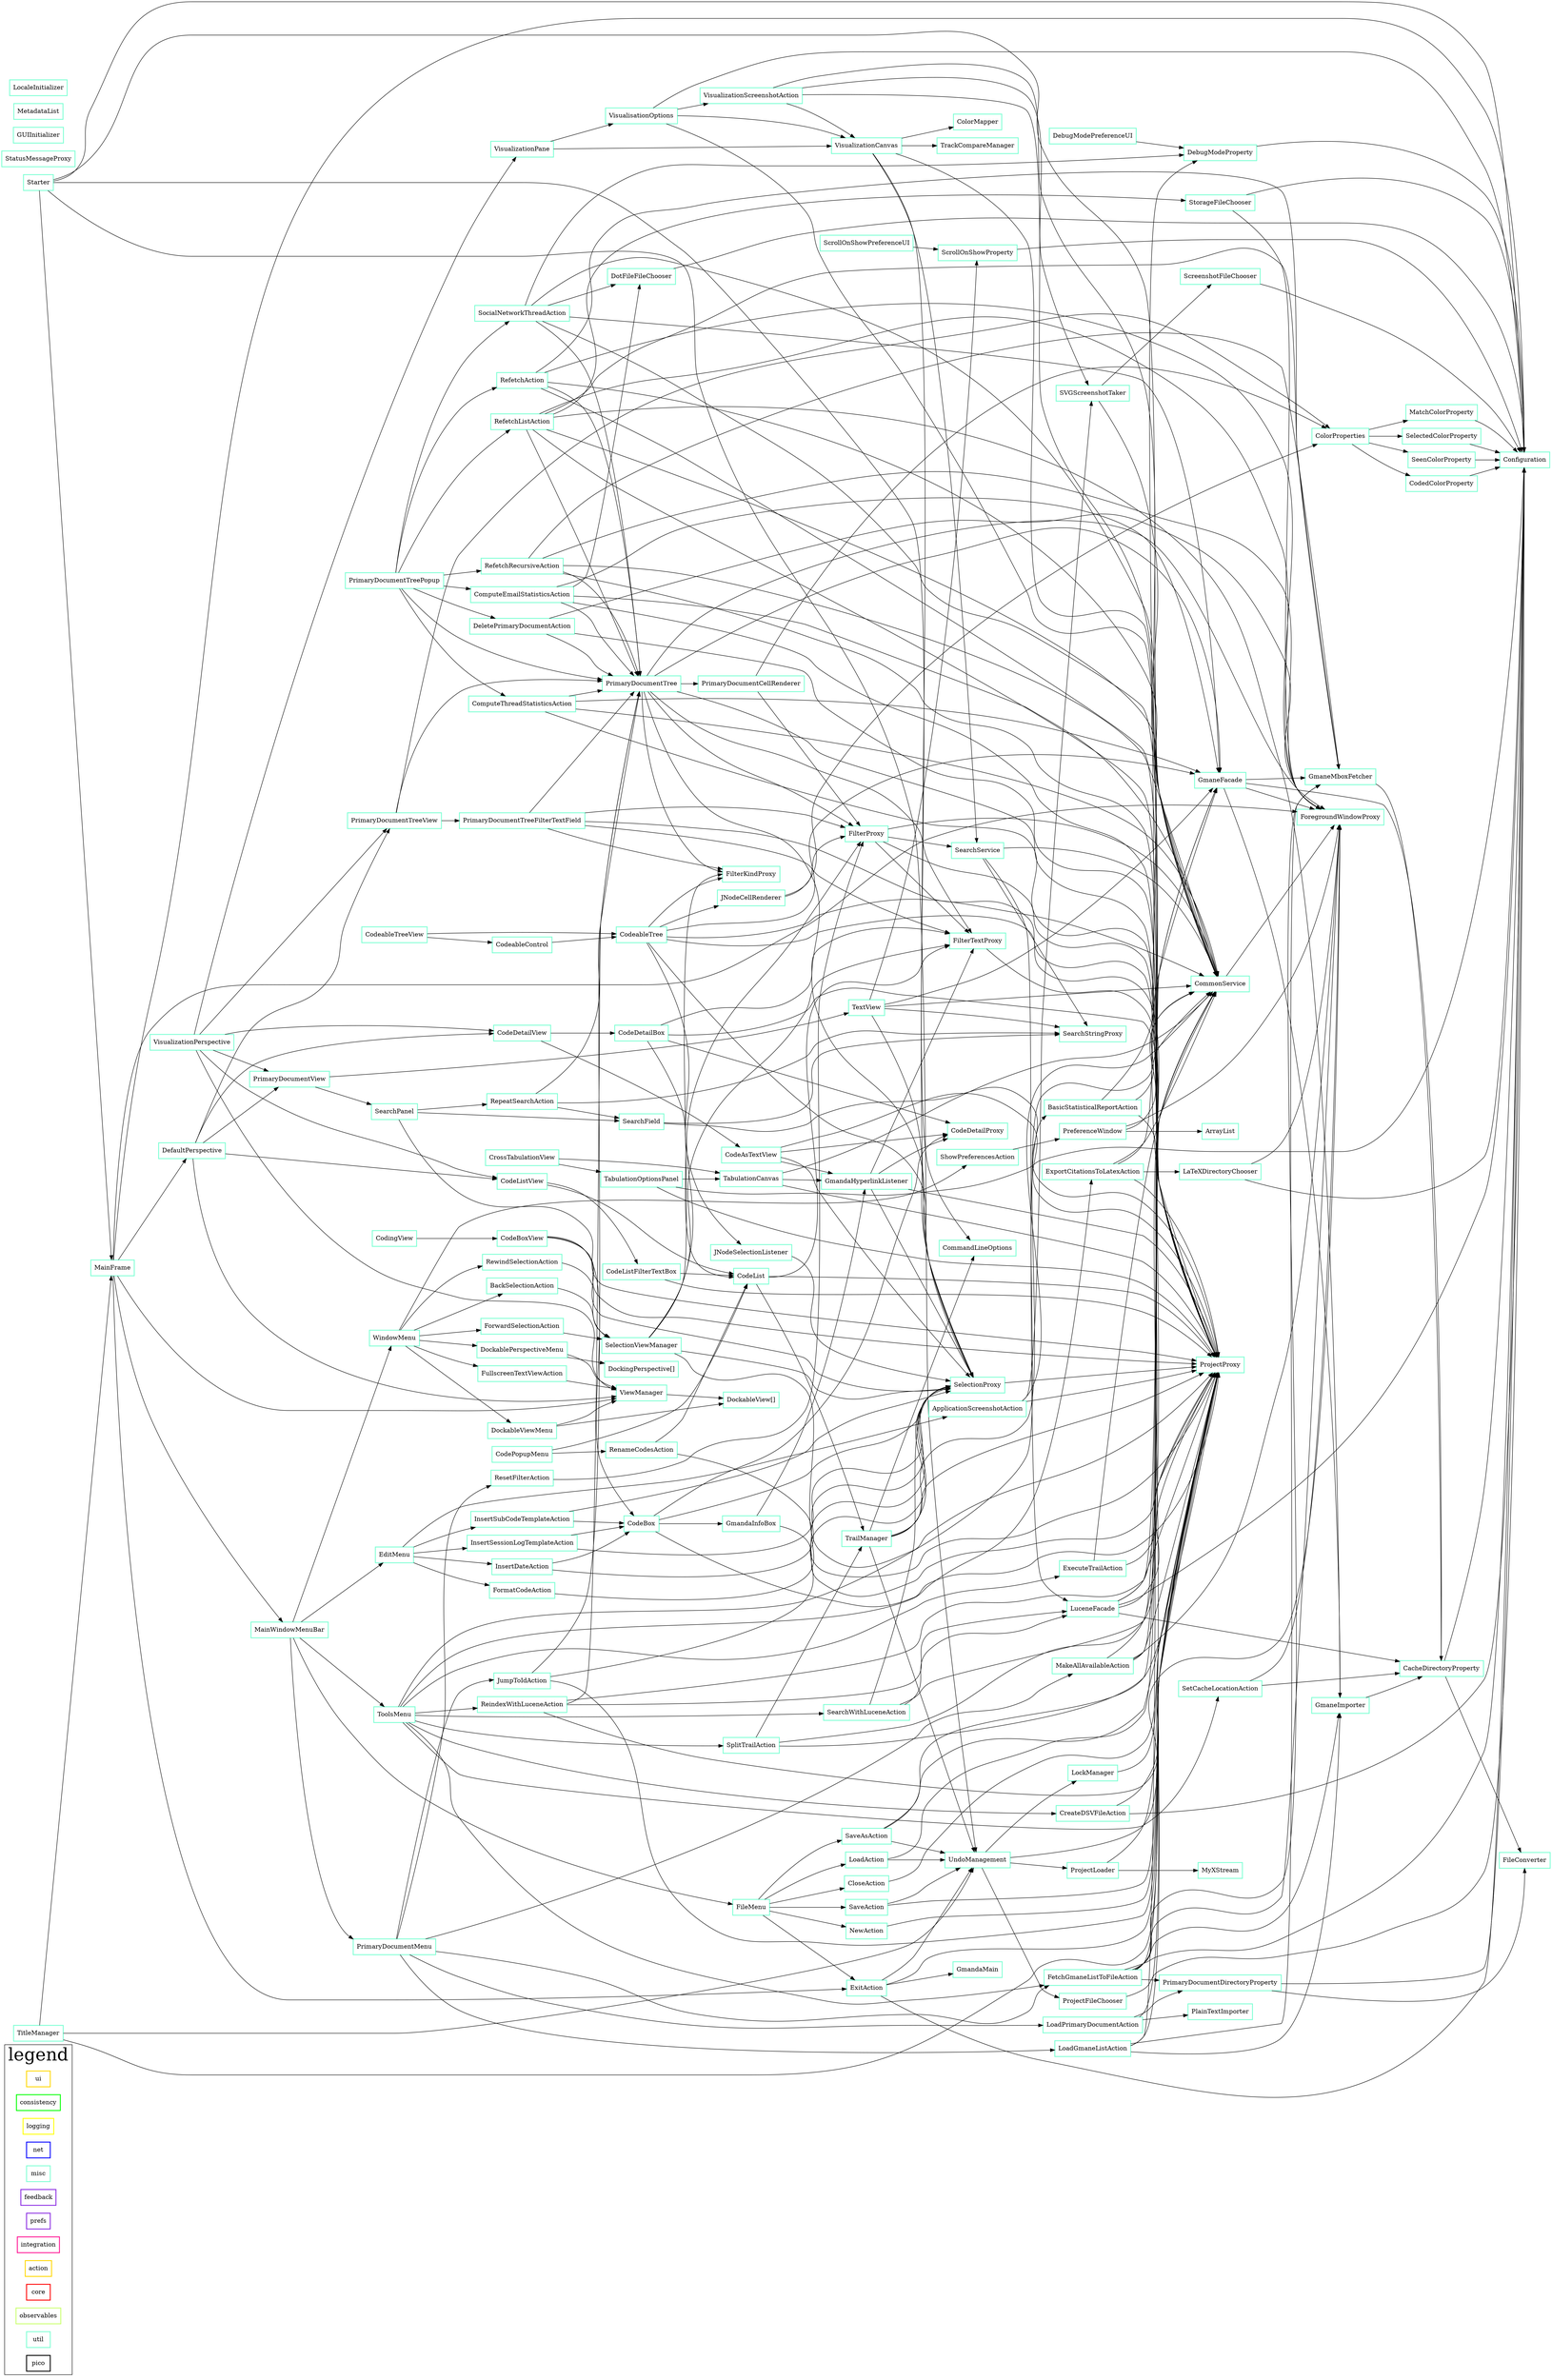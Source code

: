 digraph G {
  node [shape=box];
  rank=source;
  rankdir=LR;
  node[penwidth=2.0];
subgraph cluster0{
  style=rounded;  style=filled; bgcolor=white; fontsize=40;
  label="legend";
"ui" [color=gold1];
"consistency" [color=green];
"logging" [color=yellow];
"net" [color=blue];
"misc" [color=aquamarine];
"feedback" [color=blueviolet];
"prefs" [color=blueviolet];
"integration" [color=deeppink];
"action" [color=gold1];
"core" [color=red];
"observables" [color=darkolivegreen1];
"util" [color=aquamarine];
"pico" [color=black];
}
  "DockingPerspective[]" [color=aquamarine];
  "StatusMessageProxy" [color=aquamarine];
  "CodeList" [color=aquamarine];
  "FormatCodeAction" [color=aquamarine];
  "PreferenceWindow" [color=aquamarine];
  "ScreenshotFileChooser" [color=aquamarine];
  "PrimaryDocumentCellRenderer" [color=aquamarine];
  "PrimaryDocumentView" [color=aquamarine];
  "SearchStringProxy" [color=aquamarine];
  "MakeAllAvailableAction" [color=aquamarine];
  "RepeatSearchAction" [color=aquamarine];
  "SplitTrailAction" [color=aquamarine];
  "Starter" [color=aquamarine];
  "SaveAsAction" [color=aquamarine];
  "RewindSelectionAction" [color=aquamarine];
  "GmaneFacade" [color=aquamarine];
  "GUIInitializer" [color=aquamarine];
  "DockableView[]" [color=aquamarine];
  "RefetchListAction" [color=aquamarine];
  "CodeDetailView" [color=aquamarine];
  "DefaultPerspective" [color=aquamarine];
  "BackSelectionAction" [color=aquamarine];
  "SaveAction" [color=aquamarine];
  "TrailManager" [color=aquamarine];
  "ApplicationScreenshotAction" [color=aquamarine];
  "EditMenu" [color=aquamarine];
  "DockableViewMenu" [color=aquamarine];
  "StorageFileChooser" [color=aquamarine];
  "WindowMenu" [color=aquamarine];
  "CloseAction" [color=aquamarine];
  "CodeDetailBox" [color=aquamarine];
  "CodeableControl" [color=aquamarine];
  "TitleManager" [color=aquamarine];
  "PrimaryDocumentTreeView" [color=aquamarine];
  "SelectedColorProperty" [color=aquamarine];
  "LuceneFacade" [color=aquamarine];
  "VisualizationPerspective" [color=aquamarine];
  "DebugModeProperty" [color=aquamarine];
  "PrimaryDocumentTreeFilterTextField" [color=aquamarine];
  "InsertDateAction" [color=aquamarine];
  "PrimaryDocumentDirectoryProperty" [color=aquamarine];
  "GmandaHyperlinkListener" [color=aquamarine];
  "VisualizationPane" [color=aquamarine];
  "VisualizationScreenshotAction" [color=aquamarine];
  "PrimaryDocumentTreePopup" [color=aquamarine];
  "LoadAction" [color=aquamarine];
  "ForwardSelectionAction" [color=aquamarine];
  "SelectionProxy" [color=aquamarine];
  "RenameCodesAction" [color=aquamarine];
  "CrossTabulationView" [color=aquamarine];
  "MainWindowMenuBar" [color=aquamarine];
  "ProjectFileChooser" [color=aquamarine];
  "CacheDirectoryProperty" [color=aquamarine];
  "SVGScreenshotTaker" [color=aquamarine];
  "DotFileFileChooser" [color=aquamarine];
  "TabulationCanvas" [color=aquamarine];
  "InsertSubCodeTemplateAction" [color=aquamarine];
  "LoadGmaneListAction" [color=aquamarine];
  "VisualisationOptions" [color=aquamarine];
  "ViewManager" [color=aquamarine];
  "SelectionViewManager" [color=aquamarine];
  "ScrollOnShowPreferenceUI" [color=aquamarine];
  "LoadPrimaryDocumentAction" [color=aquamarine];
  "DeletePrimaryDocumentAction" [color=aquamarine];
  "SocialNetworkThreadAction" [color=aquamarine];
  "ColorProperties" [color=aquamarine];
  "JNodeSelectionListener" [color=aquamarine];
  "CodingView" [color=aquamarine];
  "ProjectProxy" [color=aquamarine];
  "SearchField" [color=aquamarine];
  "CodeDetailProxy" [color=aquamarine];
  "SearchPanel" [color=aquamarine];
  "FileMenu" [color=aquamarine];
  "MainFrame" [color=aquamarine];
  "CodeListFilterTextBox" [color=aquamarine];
  "RefetchAction" [color=aquamarine];
  "BasicStatisticalReportAction" [color=aquamarine];
  "GmandaInfoBox" [color=aquamarine];
  "GmandaMain" [color=aquamarine];
  "UndoManagement" [color=aquamarine];
  "ArrayList" [color=aquamarine];
  "ResetFilterAction" [color=aquamarine];
  "SeenColorProperty" [color=aquamarine];
  "ProjectLoader" [color=aquamarine];
  "ScrollOnShowProperty" [color=aquamarine];
  "MetadataList" [color=aquamarine];
  "DebugModePreferenceUI" [color=aquamarine];
  "CodeAsTextView" [color=aquamarine];
  "ColorMapper" [color=aquamarine];
  "TabulationOptionsPanel" [color=aquamarine];
  "MyXStream" [color=aquamarine];
  "TrackCompareManager" [color=aquamarine];
  "CodePopupMenu" [color=aquamarine];
  "PrimaryDocumentTree" [color=aquamarine];
  "DockablePerspectiveMenu" [color=aquamarine];
  "CodedColorProperty" [color=aquamarine];
  "FilterProxy" [color=aquamarine];
  "GmaneImporter" [color=aquamarine];
  "MatchColorProperty" [color=aquamarine];
  "CreateDSVFileAction" [color=aquamarine];
  "JumpToIdAction" [color=aquamarine];
  "CommandLineOptions" [color=aquamarine];
  "InsertSessionLogTemplateAction" [color=aquamarine];
  "ReindexWithLuceneAction" [color=aquamarine];
  "ComputeEmailStatisticsAction" [color=aquamarine];
  "TextView" [color=aquamarine];
  "CommonService" [color=aquamarine];
  "ToolsMenu" [color=aquamarine];
  "LocaleInitializer" [color=aquamarine];
  "ExportCitationsToLatexAction" [color=aquamarine];
  "LockManager" [color=aquamarine];
  "VisualizationCanvas" [color=aquamarine];
  "FilterTextProxy" [color=aquamarine];
  "JNodeCellRenderer" [color=aquamarine];
  "SearchWithLuceneAction" [color=aquamarine];
  "ForegroundWindowProxy" [color=aquamarine];
  "ComputeThreadStatisticsAction" [color=aquamarine];
  "CodeableTree" [color=aquamarine];
  "CodeBox" [color=aquamarine];
  "CodeListView" [color=aquamarine];
  "SetCacheLocationAction" [color=aquamarine];
  "GmaneMboxFetcher" [color=aquamarine];
  "ExitAction" [color=aquamarine];
  "FileConverter" [color=aquamarine];
  "FilterKindProxy" [color=aquamarine];
  "CodeableTreeView" [color=aquamarine];
  "PrimaryDocumentMenu" [color=aquamarine];
  "ExecuteTrailAction" [color=aquamarine];
  "SearchService" [color=aquamarine];
  "NewAction" [color=aquamarine];
  "FetchGmaneListToFileAction" [color=aquamarine];
  "RefetchRecursiveAction" [color=aquamarine];
  "LaTeXDirectoryChooser" [color=aquamarine];
  "CodeBoxView" [color=aquamarine];
  "Configuration" [color=aquamarine];
  "PlainTextImporter" [color=aquamarine];
  "ShowPreferencesAction" [color=aquamarine];
  "FullscreenTextViewAction" [color=aquamarine];
  "ApplicationScreenshotAction" -> "CommonService";
  "ApplicationScreenshotAction" -> "ProjectProxy";
  "ApplicationScreenshotAction" -> "SVGScreenshotTaker";
  "BackSelectionAction" -> "SelectionViewManager";
  "BasicStatisticalReportAction" -> "CommonService";
  "BasicStatisticalReportAction" -> "GmaneFacade";
  "BasicStatisticalReportAction" -> "ProjectProxy";
  "CacheDirectoryProperty" -> "Configuration";
  "CacheDirectoryProperty" -> "FileConverter";
  "CloseAction" -> "ProjectProxy";
  "CodeAsTextView" -> "CodeDetailProxy";
  "CodeAsTextView" -> "GmandaHyperlinkListener";
  "CodeAsTextView" -> "ProjectProxy";
  "CodeAsTextView" -> "SelectionProxy";
  "CodeBox" -> "CodeDetailProxy";
  "CodeBox" -> "GmandaInfoBox";
  "CodeBox" -> "ProjectProxy";
  "CodeBox" -> "SelectionProxy";
  "CodeBoxView" -> "CodeBox";
  "CodeBoxView" -> "ProjectProxy";
  "CodeBoxView" -> "SelectionProxy";
  "CodeDetailBox" -> "CodeDetailProxy";
  "CodeDetailBox" -> "CodeList";
  "CodeDetailBox" -> "FilterTextProxy";
  "CodeDetailBox" -> "ProjectProxy";
  "CodeDetailView" -> "CodeAsTextView";
  "CodeDetailView" -> "CodeDetailBox";
  "CodeList" -> "FilterTextProxy";
  "CodeList" -> "ProjectProxy";
  "CodeList" -> "TrailManager";
  "CodeListFilterTextBox" -> "CodeList";
  "CodeListFilterTextBox" -> "ProjectProxy";
  "CodeListView" -> "CodeList";
  "CodeListView" -> "CodeListFilterTextBox";
  "CodePopupMenu" -> "CodeList";
  "CodePopupMenu" -> "RenameCodesAction";
  "CodeableControl" -> "CodeableTree";
  "CodeableTree" -> "CommonService";
  "CodeableTree" -> "FilterKindProxy";
  "CodeableTree" -> "GmaneFacade";
  "CodeableTree" -> "JNodeCellRenderer";
  "CodeableTree" -> "JNodeSelectionListener";
  "CodeableTree" -> "ProjectProxy";
  "CodeableTree" -> "SelectionProxy";
  "CodeableTreeView" -> "CodeableControl";
  "CodeableTreeView" -> "CodeableTree";
  "CodedColorProperty" -> "Configuration";
  "CodingView" -> "CodeBoxView";
  "ColorProperties" -> "CodedColorProperty";
  "ColorProperties" -> "MatchColorProperty";
  "ColorProperties" -> "SeenColorProperty";
  "ColorProperties" -> "SelectedColorProperty";
  "CommonService" -> "ForegroundWindowProxy";
  "ComputeEmailStatisticsAction" -> "CommonService";
  "ComputeEmailStatisticsAction" -> "DotFileFileChooser";
  "ComputeEmailStatisticsAction" -> "GmaneFacade";
  "ComputeEmailStatisticsAction" -> "PrimaryDocumentTree";
  "ComputeEmailStatisticsAction" -> "ProjectProxy";
  "ComputeThreadStatisticsAction" -> "CommonService";
  "ComputeThreadStatisticsAction" -> "GmaneFacade";
  "ComputeThreadStatisticsAction" -> "PrimaryDocumentTree";
  "ComputeThreadStatisticsAction" -> "ProjectProxy";
  "CreateDSVFileAction" -> "Configuration";
  "CreateDSVFileAction" -> "ProjectProxy";
  "CrossTabulationView" -> "TabulationCanvas";
  "CrossTabulationView" -> "TabulationOptionsPanel";
  "DebugModePreferenceUI" -> "DebugModeProperty";
  "DebugModeProperty" -> "Configuration";
  "DefaultPerspective" -> "CodeDetailView";
  "DefaultPerspective" -> "CodeListView";
  "DefaultPerspective" -> "PrimaryDocumentTreeView";
  "DefaultPerspective" -> "PrimaryDocumentView";
  "DefaultPerspective" -> "ViewManager";
  "DeletePrimaryDocumentAction" -> "ForegroundWindowProxy";
  "DeletePrimaryDocumentAction" -> "PrimaryDocumentTree";
  "DeletePrimaryDocumentAction" -> "ProjectProxy";
  "DockablePerspectiveMenu" -> "DockingPerspective[]";
  "DockablePerspectiveMenu" -> "ViewManager";
  "DockableViewMenu" -> "DockableView[]";
  "DockableViewMenu" -> "ViewManager";
  "DotFileFileChooser" -> "Configuration";
  "EditMenu" -> "ApplicationScreenshotAction";
  "EditMenu" -> "FormatCodeAction";
  "EditMenu" -> "InsertDateAction";
  "EditMenu" -> "InsertSessionLogTemplateAction";
  "EditMenu" -> "InsertSubCodeTemplateAction";
  "ExecuteTrailAction" -> "CommonService";
  "ExecuteTrailAction" -> "ProjectProxy";
  "ExitAction" -> "Configuration";
  "ExitAction" -> "GmandaMain";
  "ExitAction" -> "ProjectProxy";
  "ExitAction" -> "UndoManagement";
  "ExportCitationsToLatexAction" -> "CommonService";
  "ExportCitationsToLatexAction" -> "DebugModeProperty";
  "ExportCitationsToLatexAction" -> "LaTeXDirectoryChooser";
  "ExportCitationsToLatexAction" -> "ProjectProxy";
  "FetchGmaneListToFileAction" -> "Configuration";
  "FetchGmaneListToFileAction" -> "ForegroundWindowProxy";
  "FetchGmaneListToFileAction" -> "GmaneImporter";
  "FetchGmaneListToFileAction" -> "GmaneMboxFetcher";
  "FetchGmaneListToFileAction" -> "PrimaryDocumentDirectoryProperty";
  "FetchGmaneListToFileAction" -> "ProjectProxy";
  "FileMenu" -> "CloseAction";
  "FileMenu" -> "ExitAction";
  "FileMenu" -> "LoadAction";
  "FileMenu" -> "NewAction";
  "FileMenu" -> "SaveAction";
  "FileMenu" -> "SaveAsAction";
  "FilterProxy" -> "CommonService";
  "FilterProxy" -> "FilterTextProxy";
  "FilterProxy" -> "ProjectProxy";
  "FilterProxy" -> "SearchService";
  "FilterTextProxy" -> "ProjectProxy";
  "FormatCodeAction" -> "SelectionProxy";
  "ForwardSelectionAction" -> "SelectionViewManager";
  "FullscreenTextViewAction" -> "ViewManager";
  "GmandaHyperlinkListener" -> "CodeDetailProxy";
  "GmandaHyperlinkListener" -> "FilterTextProxy";
  "GmandaHyperlinkListener" -> "ProjectProxy";
  "GmandaHyperlinkListener" -> "SelectionProxy";
  "GmandaInfoBox" -> "GmandaHyperlinkListener";
  "GmandaInfoBox" -> "ProjectProxy";
  "GmaneFacade" -> "CacheDirectoryProperty";
  "GmaneFacade" -> "ForegroundWindowProxy";
  "GmaneFacade" -> "GmaneImporter";
  "GmaneFacade" -> "GmaneMboxFetcher";
  "GmaneImporter" -> "CacheDirectoryProperty";
  "GmaneMboxFetcher" -> "CacheDirectoryProperty";
  "InsertDateAction" -> "CodeBox";
  "InsertDateAction" -> "SelectionProxy";
  "InsertSessionLogTemplateAction" -> "CodeBox";
  "InsertSessionLogTemplateAction" -> "SelectionProxy";
  "InsertSubCodeTemplateAction" -> "CodeBox";
  "InsertSubCodeTemplateAction" -> "SelectionProxy";
  "JNodeCellRenderer" -> "ColorProperties";
  "JNodeCellRenderer" -> "FilterProxy";
  "JNodeSelectionListener" -> "SelectionProxy";
  "JumpToIdAction" -> "PrimaryDocumentTree";
  "JumpToIdAction" -> "ProjectProxy";
  "JumpToIdAction" -> "SelectionProxy";
  "LaTeXDirectoryChooser" -> "Configuration";
  "LaTeXDirectoryChooser" -> "ForegroundWindowProxy";
  "LoadAction" -> "CommonService";
  "LoadAction" -> "UndoManagement";
  "LoadGmaneListAction" -> "CommonService";
  "LoadGmaneListAction" -> "GmaneImporter";
  "LoadGmaneListAction" -> "GmaneMboxFetcher";
  "LoadGmaneListAction" -> "ProjectProxy";
  "LoadPrimaryDocumentAction" -> "PlainTextImporter";
  "LoadPrimaryDocumentAction" -> "PrimaryDocumentDirectoryProperty";
  "LoadPrimaryDocumentAction" -> "ProjectProxy";
  "LockManager" -> "ProjectProxy";
  "LuceneFacade" -> "CacheDirectoryProperty";
  "LuceneFacade" -> "CommonService";
  "LuceneFacade" -> "Configuration";
  "LuceneFacade" -> "GmaneFacade";
  "LuceneFacade" -> "ProjectProxy";
  "MainFrame" -> "Configuration";
  "MainFrame" -> "DefaultPerspective";
  "MainFrame" -> "ExitAction";
  "MainFrame" -> "ForegroundWindowProxy";
  "MainFrame" -> "MainWindowMenuBar";
  "MainFrame" -> "ViewManager";
  "MainWindowMenuBar" -> "EditMenu";
  "MainWindowMenuBar" -> "FileMenu";
  "MainWindowMenuBar" -> "PrimaryDocumentMenu";
  "MainWindowMenuBar" -> "ToolsMenu";
  "MainWindowMenuBar" -> "WindowMenu";
  "MakeAllAvailableAction" -> "CommonService";
  "MakeAllAvailableAction" -> "ForegroundWindowProxy";
  "MakeAllAvailableAction" -> "GmaneFacade";
  "MakeAllAvailableAction" -> "ProjectProxy";
  "MatchColorProperty" -> "Configuration";
  "NewAction" -> "ProjectProxy";
  "PreferenceWindow" -> "ArrayList";
  "PreferenceWindow" -> "CommonService";
  "PreferenceWindow" -> "ForegroundWindowProxy";
  "PrimaryDocumentCellRenderer" -> "ColorProperties";
  "PrimaryDocumentCellRenderer" -> "FilterProxy";
  "PrimaryDocumentDirectoryProperty" -> "Configuration";
  "PrimaryDocumentDirectoryProperty" -> "FileConverter";
  "PrimaryDocumentMenu" -> "FetchGmaneListToFileAction";
  "PrimaryDocumentMenu" -> "JumpToIdAction";
  "PrimaryDocumentMenu" -> "LoadGmaneListAction";
  "PrimaryDocumentMenu" -> "LoadPrimaryDocumentAction";
  "PrimaryDocumentMenu" -> "MakeAllAvailableAction";
  "PrimaryDocumentMenu" -> "ResetFilterAction";
  "PrimaryDocumentTree" -> "FilterKindProxy";
  "PrimaryDocumentTree" -> "FilterProxy";
  "PrimaryDocumentTree" -> "FilterTextProxy";
  "PrimaryDocumentTree" -> "ForegroundWindowProxy";
  "PrimaryDocumentTree" -> "GmaneFacade";
  "PrimaryDocumentTree" -> "PrimaryDocumentCellRenderer";
  "PrimaryDocumentTree" -> "ProjectProxy";
  "PrimaryDocumentTree" -> "SelectionProxy";
  "PrimaryDocumentTreeFilterTextField" -> "FilterKindProxy";
  "PrimaryDocumentTreeFilterTextField" -> "FilterProxy";
  "PrimaryDocumentTreeFilterTextField" -> "FilterTextProxy";
  "PrimaryDocumentTreeFilterTextField" -> "PrimaryDocumentTree";
  "PrimaryDocumentTreeFilterTextField" -> "ProjectProxy";
  "PrimaryDocumentTreePopup" -> "ComputeEmailStatisticsAction";
  "PrimaryDocumentTreePopup" -> "ComputeThreadStatisticsAction";
  "PrimaryDocumentTreePopup" -> "DeletePrimaryDocumentAction";
  "PrimaryDocumentTreePopup" -> "PrimaryDocumentTree";
  "PrimaryDocumentTreePopup" -> "RefetchAction";
  "PrimaryDocumentTreePopup" -> "RefetchListAction";
  "PrimaryDocumentTreePopup" -> "RefetchRecursiveAction";
  "PrimaryDocumentTreePopup" -> "SocialNetworkThreadAction";
  "PrimaryDocumentTreeView" -> "ColorProperties";
  "PrimaryDocumentTreeView" -> "PrimaryDocumentTree";
  "PrimaryDocumentTreeView" -> "PrimaryDocumentTreeFilterTextField";
  "PrimaryDocumentView" -> "SearchPanel";
  "PrimaryDocumentView" -> "TextView";
  "ProjectFileChooser" -> "Configuration";
  "ProjectLoader" -> "CommonService";
  "ProjectLoader" -> "MyXStream";
  "RefetchAction" -> "CommonService";
  "RefetchAction" -> "ForegroundWindowProxy";
  "RefetchAction" -> "GmaneMboxFetcher";
  "RefetchAction" -> "PrimaryDocumentTree";
  "RefetchAction" -> "ProjectProxy";
  "RefetchListAction" -> "CommonService";
  "RefetchListAction" -> "ForegroundWindowProxy";
  "RefetchListAction" -> "GmaneImporter";
  "RefetchListAction" -> "GmaneMboxFetcher";
  "RefetchListAction" -> "PrimaryDocumentTree";
  "RefetchListAction" -> "ProjectProxy";
  "RefetchListAction" -> "StorageFileChooser";
  "RefetchRecursiveAction" -> "CommonService";
  "RefetchRecursiveAction" -> "ForegroundWindowProxy";
  "RefetchRecursiveAction" -> "GmaneMboxFetcher";
  "RefetchRecursiveAction" -> "PrimaryDocumentTree";
  "RefetchRecursiveAction" -> "ProjectProxy";
  "ReindexWithLuceneAction" -> "ForegroundWindowProxy";
  "ReindexWithLuceneAction" -> "LuceneFacade";
  "ReindexWithLuceneAction" -> "PrimaryDocumentTree";
  "ReindexWithLuceneAction" -> "ProjectProxy";
  "RenameCodesAction" -> "CodeList";
  "RenameCodesAction" -> "ProjectProxy";
  "RepeatSearchAction" -> "PrimaryDocumentTree";
  "RepeatSearchAction" -> "SearchField";
  "RepeatSearchAction" -> "SearchStringProxy";
  "ResetFilterAction" -> "FilterProxy";
  "RewindSelectionAction" -> "SelectionViewManager";
  "SVGScreenshotTaker" -> "CommonService";
  "SVGScreenshotTaker" -> "ScreenshotFileChooser";
  "SaveAction" -> "ProjectProxy";
  "SaveAction" -> "UndoManagement";
  "SaveAsAction" -> "CommonService";
  "SaveAsAction" -> "ProjectProxy";
  "SaveAsAction" -> "UndoManagement";
  "ScreenshotFileChooser" -> "Configuration";
  "ScrollOnShowPreferenceUI" -> "ScrollOnShowProperty";
  "ScrollOnShowProperty" -> "Configuration";
  "SearchField" -> "ProjectProxy";
  "SearchField" -> "SearchStringProxy";
  "SearchPanel" -> "ProjectProxy";
  "SearchPanel" -> "RepeatSearchAction";
  "SearchPanel" -> "SearchField";
  "SearchService" -> "CommonService";
  "SearchService" -> "LuceneFacade";
  "SearchService" -> "SearchStringProxy";
  "SearchWithLuceneAction" -> "LuceneFacade";
  "SearchWithLuceneAction" -> "ProjectProxy";
  "SearchWithLuceneAction" -> "SelectionProxy";
  "SeenColorProperty" -> "Configuration";
  "SelectedColorProperty" -> "Configuration";
  "SelectionProxy" -> "ProjectProxy";
  "SelectionViewManager" -> "FilterKindProxy";
  "SelectionViewManager" -> "FilterProxy";
  "SelectionViewManager" -> "FilterTextProxy";
  "SelectionViewManager" -> "ProjectProxy";
  "SelectionViewManager" -> "SelectionProxy";
  "SetCacheLocationAction" -> "CacheDirectoryProperty";
  "SetCacheLocationAction" -> "ForegroundWindowProxy";
  "ShowPreferencesAction" -> "PreferenceWindow";
  "SocialNetworkThreadAction" -> "CommonService";
  "SocialNetworkThreadAction" -> "DebugModeProperty";
  "SocialNetworkThreadAction" -> "DotFileFileChooser";
  "SocialNetworkThreadAction" -> "GmaneFacade";
  "SocialNetworkThreadAction" -> "PrimaryDocumentTree";
  "SocialNetworkThreadAction" -> "ProjectProxy";
  "SplitTrailAction" -> "CommonService";
  "SplitTrailAction" -> "ProjectProxy";
  "SplitTrailAction" -> "TrailManager";
  "Starter" -> "CommandLineOptions";
  "Starter" -> "CommonService";
  "Starter" -> "Configuration";
  "Starter" -> "MainFrame";
  "Starter" -> "UndoManagement";
  "StorageFileChooser" -> "Configuration";
  "StorageFileChooser" -> "ForegroundWindowProxy";
  "TabulationCanvas" -> "CommonService";
  "TabulationCanvas" -> "GmandaHyperlinkListener";
  "TabulationCanvas" -> "ProjectProxy";
  "TabulationOptionsPanel" -> "Configuration";
  "TabulationOptionsPanel" -> "ProjectProxy";
  "TabulationOptionsPanel" -> "TabulationCanvas";
  "TextView" -> "CommonService";
  "TextView" -> "GmaneFacade";
  "TextView" -> "ScrollOnShowProperty";
  "TextView" -> "SearchStringProxy";
  "TextView" -> "SelectionProxy";
  "TitleManager" -> "MainFrame";
  "TitleManager" -> "ProjectProxy";
  "TitleManager" -> "UndoManagement";
  "ToolsMenu" -> "BasicStatisticalReportAction";
  "ToolsMenu" -> "CreateDSVFileAction";
  "ToolsMenu" -> "ExecuteTrailAction";
  "ToolsMenu" -> "ExportCitationsToLatexAction";
  "ToolsMenu" -> "FetchGmaneListToFileAction";
  "ToolsMenu" -> "ReindexWithLuceneAction";
  "ToolsMenu" -> "SearchWithLuceneAction";
  "ToolsMenu" -> "SetCacheLocationAction";
  "ToolsMenu" -> "SplitTrailAction";
  "TrailManager" -> "CommandLineOptions";
  "TrailManager" -> "CommonService";
  "TrailManager" -> "ProjectProxy";
  "TrailManager" -> "SelectionProxy";
  "TrailManager" -> "UndoManagement";
  "UndoManagement" -> "LockManager";
  "UndoManagement" -> "ProjectFileChooser";
  "UndoManagement" -> "ProjectLoader";
  "UndoManagement" -> "ProjectProxy";
  "ViewManager" -> "DockableView[]";
  "VisualisationOptions" -> "Configuration";
  "VisualisationOptions" -> "ProjectProxy";
  "VisualisationOptions" -> "VisualizationCanvas";
  "VisualisationOptions" -> "VisualizationScreenshotAction";
  "VisualizationCanvas" -> "ColorMapper";
  "VisualizationCanvas" -> "ProjectProxy";
  "VisualizationCanvas" -> "SearchService";
  "VisualizationCanvas" -> "SelectionProxy";
  "VisualizationCanvas" -> "TrackCompareManager";
  "VisualizationPane" -> "VisualisationOptions";
  "VisualizationPane" -> "VisualizationCanvas";
  "VisualizationPerspective" -> "CodeDetailView";
  "VisualizationPerspective" -> "CodeListView";
  "VisualizationPerspective" -> "PrimaryDocumentTreeView";
  "VisualizationPerspective" -> "PrimaryDocumentView";
  "VisualizationPerspective" -> "ViewManager";
  "VisualizationPerspective" -> "VisualizationPane";
  "VisualizationScreenshotAction" -> "CommonService";
  "VisualizationScreenshotAction" -> "ProjectProxy";
  "VisualizationScreenshotAction" -> "SVGScreenshotTaker";
  "VisualizationScreenshotAction" -> "VisualizationCanvas";
  "WindowMenu" -> "BackSelectionAction";
  "WindowMenu" -> "DockablePerspectiveMenu";
  "WindowMenu" -> "DockableViewMenu";
  "WindowMenu" -> "ForwardSelectionAction";
  "WindowMenu" -> "FullscreenTextViewAction";
  "WindowMenu" -> "RewindSelectionAction";
  "WindowMenu" -> "ShowPreferencesAction";

}
